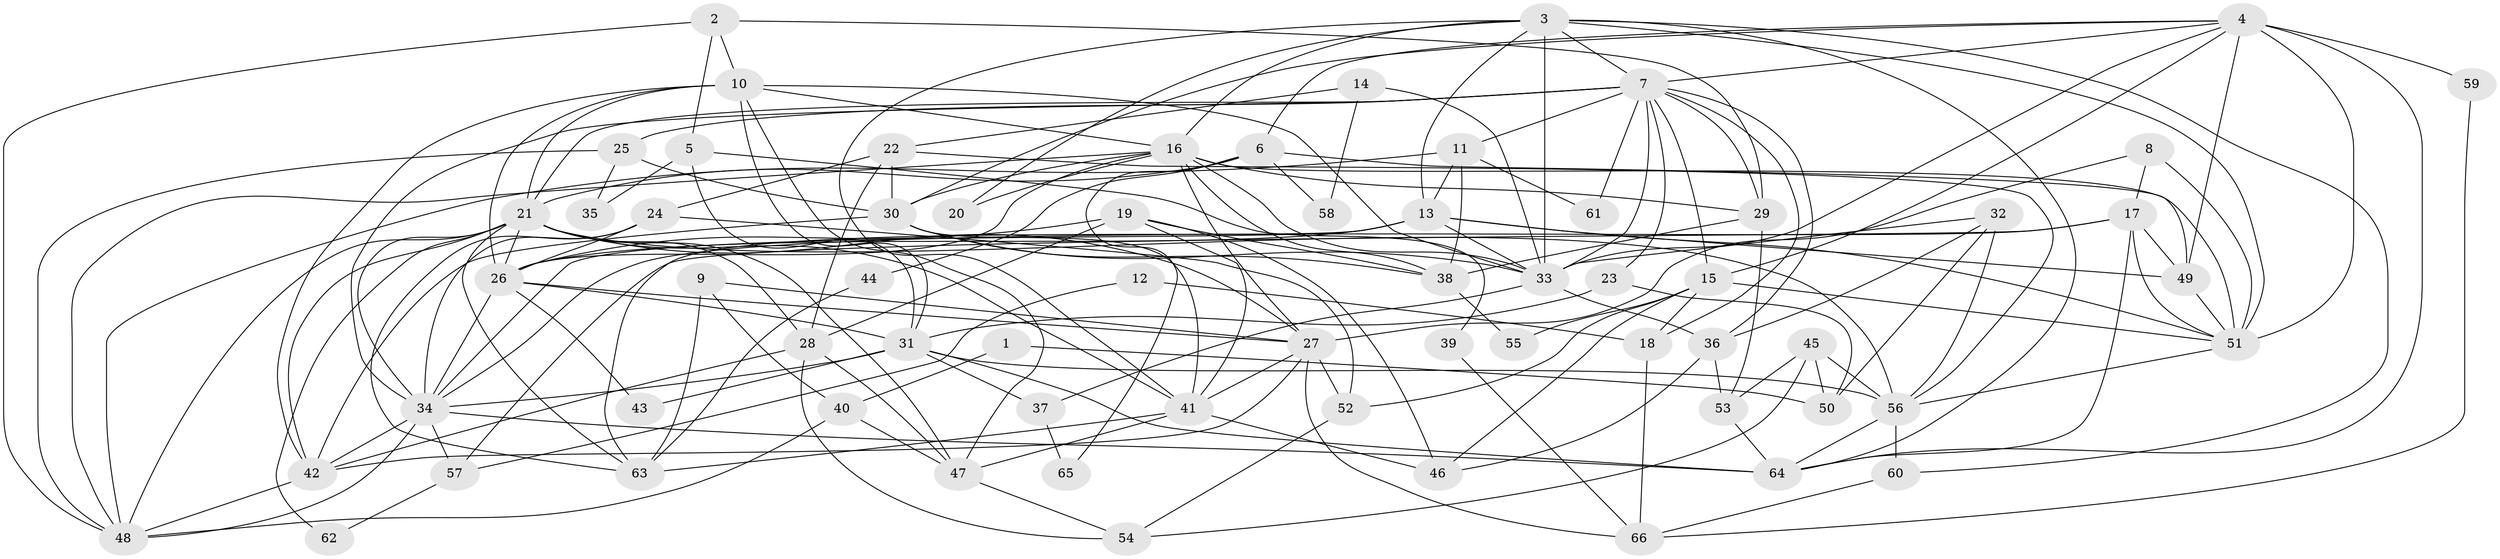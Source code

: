 // original degree distribution, {2: 0.19696969696969696, 4: 0.2878787878787879, 6: 0.09090909090909091, 3: 0.18181818181818182, 7: 0.05303030303030303, 5: 0.17424242424242425, 8: 0.015151515151515152}
// Generated by graph-tools (version 1.1) at 2025/36/03/09/25 02:36:08]
// undirected, 66 vertices, 178 edges
graph export_dot {
graph [start="1"]
  node [color=gray90,style=filled];
  1;
  2;
  3;
  4;
  5;
  6;
  7;
  8;
  9;
  10;
  11;
  12;
  13;
  14;
  15;
  16;
  17;
  18;
  19;
  20;
  21;
  22;
  23;
  24;
  25;
  26;
  27;
  28;
  29;
  30;
  31;
  32;
  33;
  34;
  35;
  36;
  37;
  38;
  39;
  40;
  41;
  42;
  43;
  44;
  45;
  46;
  47;
  48;
  49;
  50;
  51;
  52;
  53;
  54;
  55;
  56;
  57;
  58;
  59;
  60;
  61;
  62;
  63;
  64;
  65;
  66;
  1 -- 40 [weight=1.0];
  1 -- 50 [weight=1.0];
  2 -- 5 [weight=1.0];
  2 -- 10 [weight=1.0];
  2 -- 29 [weight=1.0];
  2 -- 48 [weight=1.0];
  3 -- 7 [weight=1.0];
  3 -- 13 [weight=1.0];
  3 -- 16 [weight=1.0];
  3 -- 20 [weight=1.0];
  3 -- 33 [weight=1.0];
  3 -- 41 [weight=1.0];
  3 -- 51 [weight=1.0];
  3 -- 60 [weight=1.0];
  3 -- 64 [weight=1.0];
  4 -- 6 [weight=1.0];
  4 -- 7 [weight=1.0];
  4 -- 15 [weight=1.0];
  4 -- 30 [weight=1.0];
  4 -- 33 [weight=1.0];
  4 -- 49 [weight=1.0];
  4 -- 51 [weight=2.0];
  4 -- 59 [weight=1.0];
  4 -- 64 [weight=1.0];
  5 -- 31 [weight=1.0];
  5 -- 35 [weight=1.0];
  5 -- 39 [weight=1.0];
  6 -- 21 [weight=1.0];
  6 -- 44 [weight=1.0];
  6 -- 49 [weight=1.0];
  6 -- 58 [weight=1.0];
  6 -- 65 [weight=1.0];
  7 -- 11 [weight=2.0];
  7 -- 15 [weight=1.0];
  7 -- 18 [weight=1.0];
  7 -- 21 [weight=2.0];
  7 -- 23 [weight=1.0];
  7 -- 25 [weight=1.0];
  7 -- 29 [weight=5.0];
  7 -- 33 [weight=1.0];
  7 -- 34 [weight=3.0];
  7 -- 36 [weight=1.0];
  7 -- 61 [weight=1.0];
  8 -- 17 [weight=1.0];
  8 -- 27 [weight=1.0];
  8 -- 51 [weight=2.0];
  9 -- 27 [weight=1.0];
  9 -- 40 [weight=1.0];
  9 -- 63 [weight=1.0];
  10 -- 16 [weight=1.0];
  10 -- 21 [weight=1.0];
  10 -- 26 [weight=2.0];
  10 -- 31 [weight=1.0];
  10 -- 33 [weight=1.0];
  10 -- 42 [weight=1.0];
  10 -- 47 [weight=1.0];
  11 -- 13 [weight=1.0];
  11 -- 38 [weight=1.0];
  11 -- 48 [weight=1.0];
  11 -- 61 [weight=1.0];
  12 -- 18 [weight=1.0];
  12 -- 57 [weight=1.0];
  13 -- 26 [weight=1.0];
  13 -- 33 [weight=1.0];
  13 -- 34 [weight=1.0];
  13 -- 49 [weight=2.0];
  13 -- 51 [weight=1.0];
  13 -- 63 [weight=1.0];
  14 -- 22 [weight=1.0];
  14 -- 33 [weight=1.0];
  14 -- 58 [weight=1.0];
  15 -- 18 [weight=1.0];
  15 -- 46 [weight=1.0];
  15 -- 51 [weight=1.0];
  15 -- 52 [weight=1.0];
  15 -- 55 [weight=1.0];
  16 -- 20 [weight=1.0];
  16 -- 26 [weight=1.0];
  16 -- 27 [weight=1.0];
  16 -- 29 [weight=1.0];
  16 -- 30 [weight=1.0];
  16 -- 33 [weight=1.0];
  16 -- 38 [weight=1.0];
  16 -- 48 [weight=1.0];
  16 -- 51 [weight=1.0];
  17 -- 34 [weight=1.0];
  17 -- 49 [weight=1.0];
  17 -- 51 [weight=1.0];
  17 -- 57 [weight=1.0];
  17 -- 64 [weight=1.0];
  18 -- 66 [weight=1.0];
  19 -- 26 [weight=1.0];
  19 -- 28 [weight=1.0];
  19 -- 38 [weight=1.0];
  19 -- 41 [weight=1.0];
  19 -- 46 [weight=1.0];
  21 -- 26 [weight=1.0];
  21 -- 27 [weight=1.0];
  21 -- 28 [weight=1.0];
  21 -- 34 [weight=1.0];
  21 -- 41 [weight=1.0];
  21 -- 42 [weight=1.0];
  21 -- 47 [weight=1.0];
  21 -- 48 [weight=1.0];
  21 -- 56 [weight=2.0];
  21 -- 62 [weight=1.0];
  21 -- 63 [weight=1.0];
  22 -- 24 [weight=1.0];
  22 -- 28 [weight=1.0];
  22 -- 30 [weight=1.0];
  22 -- 56 [weight=1.0];
  23 -- 31 [weight=1.0];
  23 -- 50 [weight=1.0];
  24 -- 26 [weight=1.0];
  24 -- 34 [weight=1.0];
  24 -- 52 [weight=1.0];
  24 -- 63 [weight=1.0];
  25 -- 30 [weight=1.0];
  25 -- 35 [weight=1.0];
  25 -- 48 [weight=1.0];
  26 -- 27 [weight=1.0];
  26 -- 31 [weight=1.0];
  26 -- 34 [weight=2.0];
  26 -- 43 [weight=1.0];
  27 -- 41 [weight=1.0];
  27 -- 42 [weight=1.0];
  27 -- 52 [weight=1.0];
  27 -- 66 [weight=1.0];
  28 -- 42 [weight=1.0];
  28 -- 47 [weight=1.0];
  28 -- 54 [weight=1.0];
  29 -- 38 [weight=1.0];
  29 -- 53 [weight=1.0];
  30 -- 33 [weight=1.0];
  30 -- 38 [weight=1.0];
  30 -- 41 [weight=1.0];
  30 -- 42 [weight=1.0];
  31 -- 34 [weight=1.0];
  31 -- 37 [weight=2.0];
  31 -- 43 [weight=1.0];
  31 -- 56 [weight=1.0];
  31 -- 64 [weight=2.0];
  32 -- 33 [weight=1.0];
  32 -- 36 [weight=2.0];
  32 -- 50 [weight=1.0];
  32 -- 56 [weight=1.0];
  33 -- 36 [weight=2.0];
  33 -- 37 [weight=1.0];
  34 -- 42 [weight=1.0];
  34 -- 48 [weight=1.0];
  34 -- 57 [weight=1.0];
  34 -- 64 [weight=1.0];
  36 -- 46 [weight=1.0];
  36 -- 53 [weight=1.0];
  37 -- 65 [weight=1.0];
  38 -- 55 [weight=1.0];
  39 -- 66 [weight=1.0];
  40 -- 47 [weight=1.0];
  40 -- 48 [weight=1.0];
  41 -- 46 [weight=1.0];
  41 -- 47 [weight=1.0];
  41 -- 63 [weight=1.0];
  42 -- 48 [weight=1.0];
  44 -- 63 [weight=1.0];
  45 -- 50 [weight=1.0];
  45 -- 53 [weight=1.0];
  45 -- 54 [weight=1.0];
  45 -- 56 [weight=1.0];
  47 -- 54 [weight=1.0];
  49 -- 51 [weight=1.0];
  51 -- 56 [weight=1.0];
  52 -- 54 [weight=1.0];
  53 -- 64 [weight=1.0];
  56 -- 60 [weight=1.0];
  56 -- 64 [weight=1.0];
  57 -- 62 [weight=1.0];
  59 -- 66 [weight=1.0];
  60 -- 66 [weight=1.0];
}

